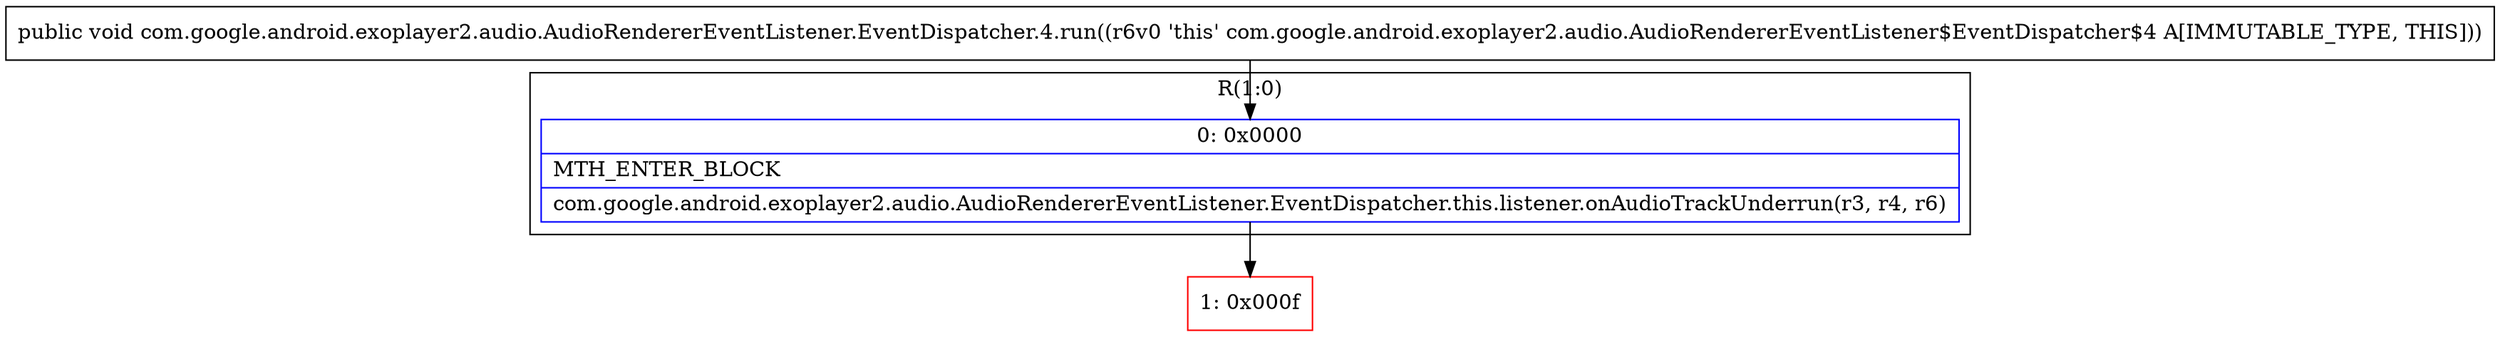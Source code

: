digraph "CFG forcom.google.android.exoplayer2.audio.AudioRendererEventListener.EventDispatcher.4.run()V" {
subgraph cluster_Region_2073858842 {
label = "R(1:0)";
node [shape=record,color=blue];
Node_0 [shape=record,label="{0\:\ 0x0000|MTH_ENTER_BLOCK\l|com.google.android.exoplayer2.audio.AudioRendererEventListener.EventDispatcher.this.listener.onAudioTrackUnderrun(r3, r4, r6)\l}"];
}
Node_1 [shape=record,color=red,label="{1\:\ 0x000f}"];
MethodNode[shape=record,label="{public void com.google.android.exoplayer2.audio.AudioRendererEventListener.EventDispatcher.4.run((r6v0 'this' com.google.android.exoplayer2.audio.AudioRendererEventListener$EventDispatcher$4 A[IMMUTABLE_TYPE, THIS])) }"];
MethodNode -> Node_0;
Node_0 -> Node_1;
}

